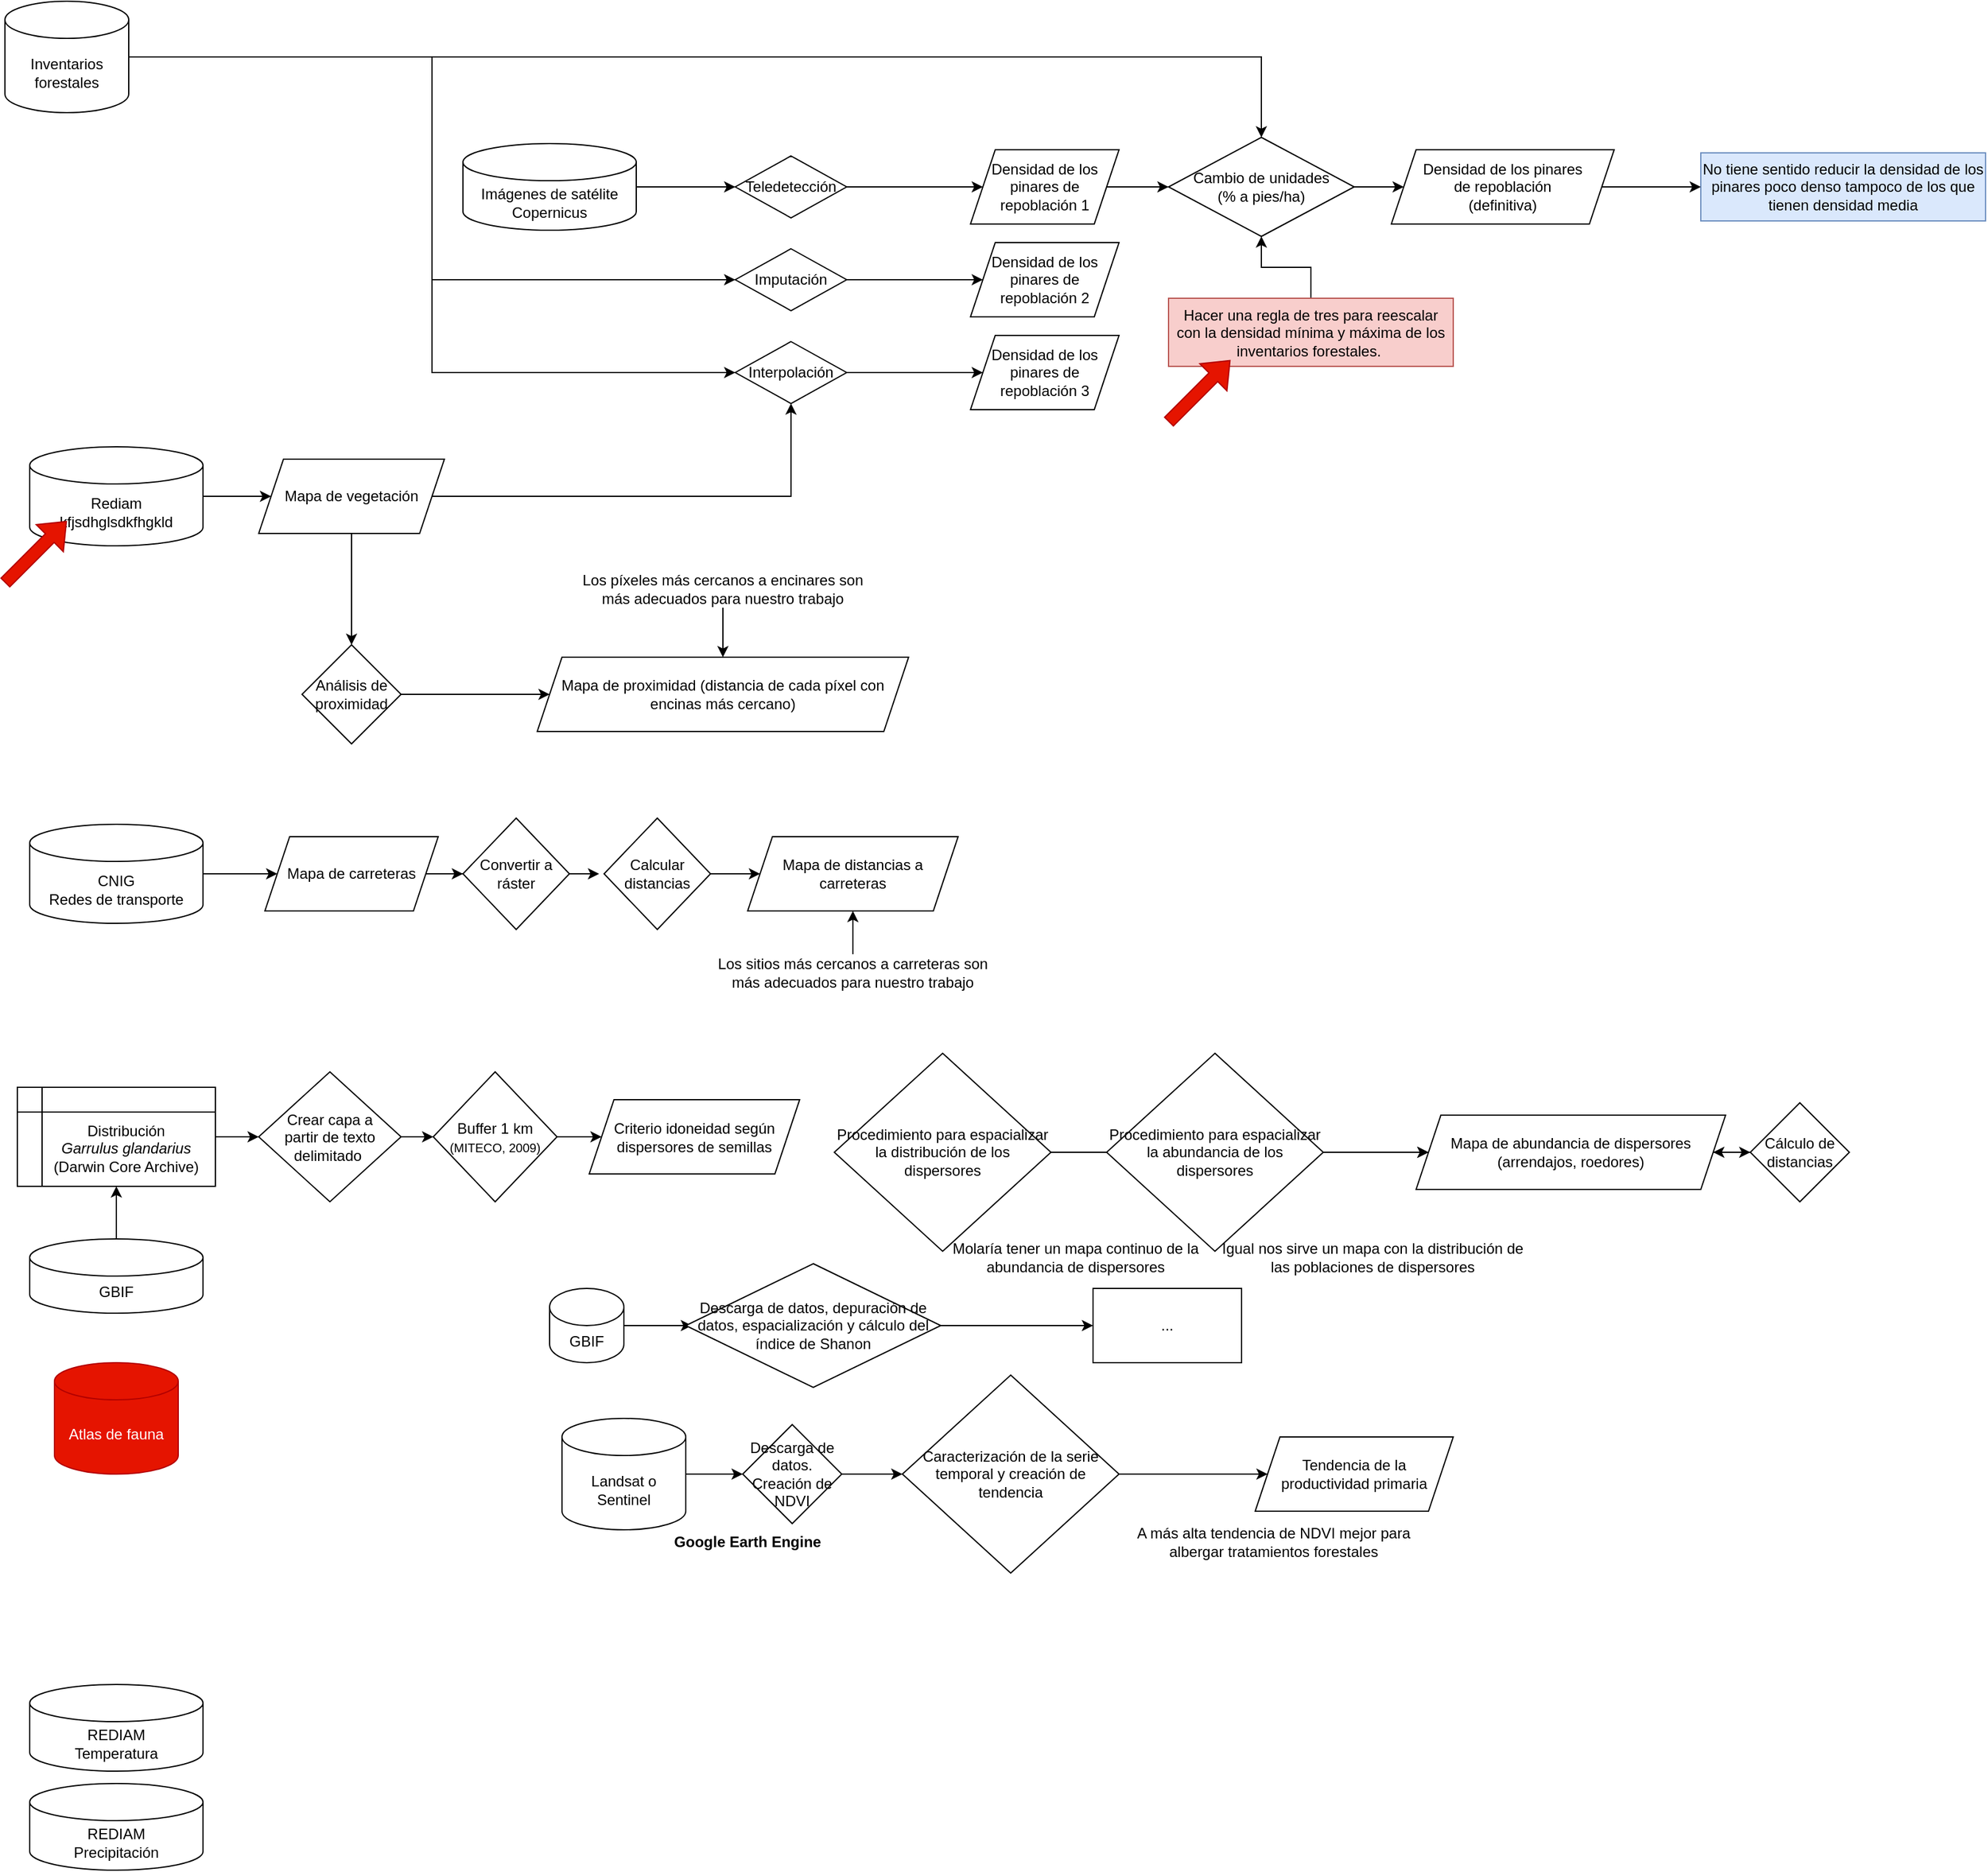<mxfile version="24.5.4" type="device">
  <diagram name="Página-1" id="E35-NctK-QVKj6qJqTT_">
    <mxGraphModel dx="2220" dy="1935" grid="1" gridSize="10" guides="1" tooltips="1" connect="1" arrows="1" fold="1" page="1" pageScale="1" pageWidth="827" pageHeight="1169" math="0" shadow="0">
      <root>
        <mxCell id="0" />
        <mxCell id="1" parent="0" />
        <mxCell id="6ymYnt-OKIHyIZnd5Fwz-16" style="edgeStyle=orthogonalEdgeStyle;rounded=0;orthogonalLoop=1;jettySize=auto;html=1;entryX=0;entryY=0.5;entryDx=0;entryDy=0;" parent="1" source="6ymYnt-OKIHyIZnd5Fwz-1" target="6ymYnt-OKIHyIZnd5Fwz-6" edge="1">
          <mxGeometry relative="1" as="geometry" />
        </mxCell>
        <mxCell id="6ymYnt-OKIHyIZnd5Fwz-17" style="edgeStyle=orthogonalEdgeStyle;rounded=0;orthogonalLoop=1;jettySize=auto;html=1;entryX=0;entryY=0.5;entryDx=0;entryDy=0;" parent="1" source="6ymYnt-OKIHyIZnd5Fwz-1" target="6ymYnt-OKIHyIZnd5Fwz-7" edge="1">
          <mxGeometry relative="1" as="geometry" />
        </mxCell>
        <mxCell id="8uNOAsqcAC4Zf92Hd2os-16" style="edgeStyle=orthogonalEdgeStyle;rounded=0;orthogonalLoop=1;jettySize=auto;html=1;" parent="1" source="6ymYnt-OKIHyIZnd5Fwz-1" target="8uNOAsqcAC4Zf92Hd2os-9" edge="1">
          <mxGeometry relative="1" as="geometry" />
        </mxCell>
        <mxCell id="6ymYnt-OKIHyIZnd5Fwz-1" value="Inventarios forestales" style="shape=cylinder3;whiteSpace=wrap;html=1;boundedLbl=1;backgroundOutline=1;size=15;" parent="1" vertex="1">
          <mxGeometry x="-280" y="-80" width="100" height="90" as="geometry" />
        </mxCell>
        <mxCell id="6ymYnt-OKIHyIZnd5Fwz-20" style="edgeStyle=orthogonalEdgeStyle;rounded=0;orthogonalLoop=1;jettySize=auto;html=1;entryX=0.5;entryY=1;entryDx=0;entryDy=0;" parent="1" source="6ymYnt-OKIHyIZnd5Fwz-2" target="6ymYnt-OKIHyIZnd5Fwz-7" edge="1">
          <mxGeometry relative="1" as="geometry" />
        </mxCell>
        <mxCell id="6ymYnt-OKIHyIZnd5Fwz-21" style="edgeStyle=orthogonalEdgeStyle;rounded=0;orthogonalLoop=1;jettySize=auto;html=1;entryX=0.5;entryY=0;entryDx=0;entryDy=0;" parent="1" source="6ymYnt-OKIHyIZnd5Fwz-2" target="6ymYnt-OKIHyIZnd5Fwz-3" edge="1">
          <mxGeometry relative="1" as="geometry" />
        </mxCell>
        <mxCell id="6ymYnt-OKIHyIZnd5Fwz-2" value="Mapa de vegetación" style="shape=parallelogram;perimeter=parallelogramPerimeter;whiteSpace=wrap;html=1;fixedSize=1;" parent="1" vertex="1">
          <mxGeometry x="-75" y="290" width="150" height="60" as="geometry" />
        </mxCell>
        <mxCell id="6ymYnt-OKIHyIZnd5Fwz-22" style="edgeStyle=orthogonalEdgeStyle;rounded=0;orthogonalLoop=1;jettySize=auto;html=1;" parent="1" source="6ymYnt-OKIHyIZnd5Fwz-3" target="6ymYnt-OKIHyIZnd5Fwz-13" edge="1">
          <mxGeometry relative="1" as="geometry" />
        </mxCell>
        <mxCell id="6ymYnt-OKIHyIZnd5Fwz-3" value="Análisis de proximidad" style="rhombus;whiteSpace=wrap;html=1;" parent="1" vertex="1">
          <mxGeometry x="-40" y="440" width="80" height="80" as="geometry" />
        </mxCell>
        <mxCell id="6ymYnt-OKIHyIZnd5Fwz-18" style="edgeStyle=orthogonalEdgeStyle;rounded=0;orthogonalLoop=1;jettySize=auto;html=1;entryX=0;entryY=0.5;entryDx=0;entryDy=0;" parent="1" source="6ymYnt-OKIHyIZnd5Fwz-6" target="6ymYnt-OKIHyIZnd5Fwz-8" edge="1">
          <mxGeometry relative="1" as="geometry" />
        </mxCell>
        <mxCell id="6ymYnt-OKIHyIZnd5Fwz-6" value="Imputación" style="rhombus;whiteSpace=wrap;html=1;" parent="1" vertex="1">
          <mxGeometry x="310" y="120" width="90" height="50" as="geometry" />
        </mxCell>
        <mxCell id="6ymYnt-OKIHyIZnd5Fwz-19" style="edgeStyle=orthogonalEdgeStyle;rounded=0;orthogonalLoop=1;jettySize=auto;html=1;entryX=0;entryY=0.5;entryDx=0;entryDy=0;" parent="1" source="6ymYnt-OKIHyIZnd5Fwz-7" target="6ymYnt-OKIHyIZnd5Fwz-11" edge="1">
          <mxGeometry relative="1" as="geometry" />
        </mxCell>
        <mxCell id="6ymYnt-OKIHyIZnd5Fwz-7" value="Interpolación" style="rhombus;whiteSpace=wrap;html=1;" parent="1" vertex="1">
          <mxGeometry x="310" y="195" width="90" height="50" as="geometry" />
        </mxCell>
        <mxCell id="6ymYnt-OKIHyIZnd5Fwz-8" value="Densidad de los pinares de repoblación 2" style="shape=parallelogram;perimeter=parallelogramPerimeter;whiteSpace=wrap;html=1;fixedSize=1;" parent="1" vertex="1">
          <mxGeometry x="500" y="115" width="120" height="60" as="geometry" />
        </mxCell>
        <mxCell id="6ymYnt-OKIHyIZnd5Fwz-9" value="No tiene sentido reducir la densidad de los pinares poco denso tampoco de los que tienen densidad media" style="text;html=1;strokeColor=#6c8ebf;fillColor=#dae8fc;align=center;verticalAlign=middle;whiteSpace=wrap;rounded=0;" parent="1" vertex="1">
          <mxGeometry x="1090" y="42.5" width="230" height="55" as="geometry" />
        </mxCell>
        <mxCell id="6ymYnt-OKIHyIZnd5Fwz-11" value="Densidad de los pinares de repoblación 3" style="shape=parallelogram;perimeter=parallelogramPerimeter;whiteSpace=wrap;html=1;fixedSize=1;" parent="1" vertex="1">
          <mxGeometry x="500" y="190" width="120" height="60" as="geometry" />
        </mxCell>
        <mxCell id="6ymYnt-OKIHyIZnd5Fwz-13" value="Mapa de proximidad (distancia de cada píxel con encinas más cercano)" style="shape=parallelogram;perimeter=parallelogramPerimeter;whiteSpace=wrap;html=1;fixedSize=1;" parent="1" vertex="1">
          <mxGeometry x="150" y="450" width="300" height="60" as="geometry" />
        </mxCell>
        <mxCell id="6ymYnt-OKIHyIZnd5Fwz-15" style="edgeStyle=orthogonalEdgeStyle;rounded=0;orthogonalLoop=1;jettySize=auto;html=1;" parent="1" source="6ymYnt-OKIHyIZnd5Fwz-14" target="6ymYnt-OKIHyIZnd5Fwz-13" edge="1">
          <mxGeometry relative="1" as="geometry" />
        </mxCell>
        <mxCell id="6ymYnt-OKIHyIZnd5Fwz-14" value="Los píxeles más cercanos a encinares son más adecuados para nuestro trabajo" style="text;html=1;strokeColor=none;fillColor=none;align=center;verticalAlign=middle;whiteSpace=wrap;rounded=0;" parent="1" vertex="1">
          <mxGeometry x="185" y="380" width="230" height="30" as="geometry" />
        </mxCell>
        <mxCell id="6ymYnt-OKIHyIZnd5Fwz-33" style="edgeStyle=orthogonalEdgeStyle;rounded=0;orthogonalLoop=1;jettySize=auto;html=1;entryX=0;entryY=0.5;entryDx=0;entryDy=0;" parent="1" source="6ymYnt-OKIHyIZnd5Fwz-23" target="6ymYnt-OKIHyIZnd5Fwz-32" edge="1">
          <mxGeometry relative="1" as="geometry" />
        </mxCell>
        <mxCell id="6ymYnt-OKIHyIZnd5Fwz-23" value="Mapa de carreteras" style="shape=parallelogram;perimeter=parallelogramPerimeter;whiteSpace=wrap;html=1;fixedSize=1;" parent="1" vertex="1">
          <mxGeometry x="-70" y="595" width="140" height="60" as="geometry" />
        </mxCell>
        <mxCell id="6ymYnt-OKIHyIZnd5Fwz-31" style="edgeStyle=orthogonalEdgeStyle;rounded=0;orthogonalLoop=1;jettySize=auto;html=1;" parent="1" edge="1">
          <mxGeometry relative="1" as="geometry">
            <mxPoint x="200" y="625" as="targetPoint" />
            <mxPoint x="170" y="625" as="sourcePoint" />
          </mxGeometry>
        </mxCell>
        <mxCell id="6ymYnt-OKIHyIZnd5Fwz-30" style="edgeStyle=orthogonalEdgeStyle;rounded=0;orthogonalLoop=1;jettySize=auto;html=1;" parent="1" source="6ymYnt-OKIHyIZnd5Fwz-25" target="6ymYnt-OKIHyIZnd5Fwz-26" edge="1">
          <mxGeometry relative="1" as="geometry" />
        </mxCell>
        <mxCell id="6ymYnt-OKIHyIZnd5Fwz-25" value="Calcular distancias" style="rhombus;whiteSpace=wrap;html=1;" parent="1" vertex="1">
          <mxGeometry x="204" y="580" width="86" height="90" as="geometry" />
        </mxCell>
        <mxCell id="6ymYnt-OKIHyIZnd5Fwz-26" value="Mapa de distancias a carreteras" style="shape=parallelogram;perimeter=parallelogramPerimeter;whiteSpace=wrap;html=1;fixedSize=1;" parent="1" vertex="1">
          <mxGeometry x="320" y="595" width="170" height="60" as="geometry" />
        </mxCell>
        <mxCell id="6ymYnt-OKIHyIZnd5Fwz-29" style="edgeStyle=orthogonalEdgeStyle;rounded=0;orthogonalLoop=1;jettySize=auto;html=1;entryX=0.5;entryY=1;entryDx=0;entryDy=0;" parent="1" source="6ymYnt-OKIHyIZnd5Fwz-27" target="6ymYnt-OKIHyIZnd5Fwz-26" edge="1">
          <mxGeometry relative="1" as="geometry" />
        </mxCell>
        <mxCell id="6ymYnt-OKIHyIZnd5Fwz-27" value="Los sitios más cercanos a carreteras son más adecuados para nuestro trabajo" style="text;html=1;strokeColor=none;fillColor=none;align=center;verticalAlign=middle;whiteSpace=wrap;rounded=0;" parent="1" vertex="1">
          <mxGeometry x="290" y="690" width="230" height="30" as="geometry" />
        </mxCell>
        <mxCell id="6ymYnt-OKIHyIZnd5Fwz-32" value="Convertir a ráster" style="rhombus;whiteSpace=wrap;html=1;" parent="1" vertex="1">
          <mxGeometry x="90" y="580" width="86" height="90" as="geometry" />
        </mxCell>
        <mxCell id="6ymYnt-OKIHyIZnd5Fwz-49" value="" style="edgeStyle=orthogonalEdgeStyle;rounded=0;orthogonalLoop=1;jettySize=auto;html=1;" parent="1" source="6ymYnt-OKIHyIZnd5Fwz-34" target="6ymYnt-OKIHyIZnd5Fwz-48" edge="1">
          <mxGeometry relative="1" as="geometry" />
        </mxCell>
        <mxCell id="6ymYnt-OKIHyIZnd5Fwz-34" value="Mapa de abundancia de dispersores (arrendajos, roedores)" style="shape=parallelogram;perimeter=parallelogramPerimeter;whiteSpace=wrap;html=1;fixedSize=1;" parent="1" vertex="1">
          <mxGeometry x="860" y="820" width="250" height="60" as="geometry" />
        </mxCell>
        <mxCell id="6ymYnt-OKIHyIZnd5Fwz-46" style="edgeStyle=orthogonalEdgeStyle;rounded=0;orthogonalLoop=1;jettySize=auto;html=1;" parent="1" source="6ymYnt-OKIHyIZnd5Fwz-37" edge="1">
          <mxGeometry relative="1" as="geometry">
            <mxPoint x="870" y="850" as="targetPoint" />
          </mxGeometry>
        </mxCell>
        <mxCell id="6ymYnt-OKIHyIZnd5Fwz-37" value="Procedimiento para espacializar la distribución de los dispersores" style="rhombus;whiteSpace=wrap;html=1;fontSize=12;" parent="1" vertex="1">
          <mxGeometry x="390" y="770" width="175" height="160" as="geometry" />
        </mxCell>
        <mxCell id="6ymYnt-OKIHyIZnd5Fwz-45" style="edgeStyle=orthogonalEdgeStyle;rounded=0;orthogonalLoop=1;jettySize=auto;html=1;entryX=0;entryY=0.5;entryDx=0;entryDy=0;" parent="1" source="6ymYnt-OKIHyIZnd5Fwz-39" target="6ymYnt-OKIHyIZnd5Fwz-34" edge="1">
          <mxGeometry relative="1" as="geometry" />
        </mxCell>
        <mxCell id="6ymYnt-OKIHyIZnd5Fwz-39" value="Procedimiento para espacializar la abundancia de los dispersores" style="rhombus;whiteSpace=wrap;html=1;fontSize=12;" parent="1" vertex="1">
          <mxGeometry x="610" y="770" width="175" height="160" as="geometry" />
        </mxCell>
        <mxCell id="6ymYnt-OKIHyIZnd5Fwz-40" value="Igual nos sirve un mapa con la distribución de las poblaciones de dispersores" style="text;html=1;strokeColor=none;fillColor=none;align=center;verticalAlign=middle;whiteSpace=wrap;rounded=0;" parent="1" vertex="1">
          <mxGeometry x="700" y="920" width="250" height="30" as="geometry" />
        </mxCell>
        <mxCell id="6ymYnt-OKIHyIZnd5Fwz-41" value="Molaría tener un mapa continuo de la abundancia de dispersores" style="text;html=1;strokeColor=none;fillColor=none;align=center;verticalAlign=middle;whiteSpace=wrap;rounded=0;" parent="1" vertex="1">
          <mxGeometry x="470" y="920" width="230" height="30" as="geometry" />
        </mxCell>
        <mxCell id="6ymYnt-OKIHyIZnd5Fwz-42" value="Atlas de fauna&lt;span style=&quot;white-space: pre;&quot;&gt;&lt;/span&gt;" style="shape=cylinder3;whiteSpace=wrap;html=1;boundedLbl=1;backgroundOutline=1;size=15;fillColor=#e51400;fontColor=#ffffff;strokeColor=#B20000;" parent="1" vertex="1">
          <mxGeometry x="-240" y="1020" width="100" height="90" as="geometry" />
        </mxCell>
        <mxCell id="6ymYnt-OKIHyIZnd5Fwz-43" value="&lt;b&gt;Google Earth Engine&lt;/b&gt;" style="text;html=1;strokeColor=none;fillColor=none;align=center;verticalAlign=middle;whiteSpace=wrap;rounded=0;" parent="1" vertex="1">
          <mxGeometry x="205" y="1150" width="230" height="30" as="geometry" />
        </mxCell>
        <mxCell id="6ymYnt-OKIHyIZnd5Fwz-51" style="edgeStyle=orthogonalEdgeStyle;rounded=0;orthogonalLoop=1;jettySize=auto;html=1;" parent="1" source="6ymYnt-OKIHyIZnd5Fwz-48" target="6ymYnt-OKIHyIZnd5Fwz-34" edge="1">
          <mxGeometry relative="1" as="geometry" />
        </mxCell>
        <mxCell id="6ymYnt-OKIHyIZnd5Fwz-48" value="Cálculo de distancias" style="rhombus;whiteSpace=wrap;html=1;" parent="1" vertex="1">
          <mxGeometry x="1130" y="810" width="80" height="80" as="geometry" />
        </mxCell>
        <mxCell id="6ymYnt-OKIHyIZnd5Fwz-54" value="" style="edgeStyle=orthogonalEdgeStyle;rounded=0;orthogonalLoop=1;jettySize=auto;html=1;" parent="1" source="6ymYnt-OKIHyIZnd5Fwz-52" target="6ymYnt-OKIHyIZnd5Fwz-53" edge="1">
          <mxGeometry relative="1" as="geometry" />
        </mxCell>
        <mxCell id="6ymYnt-OKIHyIZnd5Fwz-52" value="Landsat o Sentinel" style="shape=cylinder3;whiteSpace=wrap;html=1;boundedLbl=1;backgroundOutline=1;size=15;" parent="1" vertex="1">
          <mxGeometry x="170" y="1065" width="100" height="90" as="geometry" />
        </mxCell>
        <mxCell id="6ymYnt-OKIHyIZnd5Fwz-60" style="edgeStyle=orthogonalEdgeStyle;rounded=0;orthogonalLoop=1;jettySize=auto;html=1;entryX=0;entryY=0.5;entryDx=0;entryDy=0;" parent="1" source="6ymYnt-OKIHyIZnd5Fwz-53" target="6ymYnt-OKIHyIZnd5Fwz-57" edge="1">
          <mxGeometry relative="1" as="geometry" />
        </mxCell>
        <mxCell id="6ymYnt-OKIHyIZnd5Fwz-53" value="Descarga de datos. Creación de NDVI" style="rhombus;whiteSpace=wrap;html=1;" parent="1" vertex="1">
          <mxGeometry x="316" y="1070" width="80" height="80" as="geometry" />
        </mxCell>
        <mxCell id="6ymYnt-OKIHyIZnd5Fwz-56" value="A más alta tendencia de NDVI mejor para albergar tratamientos forestales" style="text;html=1;strokeColor=none;fillColor=none;align=center;verticalAlign=middle;whiteSpace=wrap;rounded=0;" parent="1" vertex="1">
          <mxGeometry x="630" y="1150" width="230" height="30" as="geometry" />
        </mxCell>
        <mxCell id="6ymYnt-OKIHyIZnd5Fwz-59" style="edgeStyle=orthogonalEdgeStyle;rounded=0;orthogonalLoop=1;jettySize=auto;html=1;" parent="1" source="6ymYnt-OKIHyIZnd5Fwz-57" target="6ymYnt-OKIHyIZnd5Fwz-58" edge="1">
          <mxGeometry relative="1" as="geometry" />
        </mxCell>
        <mxCell id="6ymYnt-OKIHyIZnd5Fwz-57" value="Caracterización de la serie temporal y creación de tendencia" style="rhombus;whiteSpace=wrap;html=1;fontSize=12;" parent="1" vertex="1">
          <mxGeometry x="445" y="1030" width="175" height="160" as="geometry" />
        </mxCell>
        <mxCell id="6ymYnt-OKIHyIZnd5Fwz-58" value="Tendencia de la productividad primaria" style="shape=parallelogram;perimeter=parallelogramPerimeter;whiteSpace=wrap;html=1;fixedSize=1;" parent="1" vertex="1">
          <mxGeometry x="730" y="1080" width="160" height="60" as="geometry" />
        </mxCell>
        <mxCell id="6ymYnt-OKIHyIZnd5Fwz-64" style="edgeStyle=orthogonalEdgeStyle;rounded=0;orthogonalLoop=1;jettySize=auto;html=1;entryX=0;entryY=0.5;entryDx=0;entryDy=0;" parent="1" source="6ymYnt-OKIHyIZnd5Fwz-62" edge="1">
          <mxGeometry relative="1" as="geometry">
            <mxPoint x="275" y="990" as="targetPoint" />
          </mxGeometry>
        </mxCell>
        <mxCell id="6ymYnt-OKIHyIZnd5Fwz-62" value="GBIF" style="shape=cylinder3;whiteSpace=wrap;html=1;boundedLbl=1;backgroundOutline=1;size=15;" parent="1" vertex="1">
          <mxGeometry x="160" y="960" width="60" height="60" as="geometry" />
        </mxCell>
        <mxCell id="6ymYnt-OKIHyIZnd5Fwz-68" value="" style="edgeStyle=orthogonalEdgeStyle;rounded=0;orthogonalLoop=1;jettySize=auto;html=1;" parent="1" source="6ymYnt-OKIHyIZnd5Fwz-65" target="6ymYnt-OKIHyIZnd5Fwz-67" edge="1">
          <mxGeometry relative="1" as="geometry" />
        </mxCell>
        <mxCell id="6ymYnt-OKIHyIZnd5Fwz-65" value="Descarga de datos, depuración de datos, espacialización y cálculo del índice de Shanon" style="rhombus;whiteSpace=wrap;html=1;" parent="1" vertex="1">
          <mxGeometry x="270" y="940" width="206" height="100" as="geometry" />
        </mxCell>
        <mxCell id="6ymYnt-OKIHyIZnd5Fwz-67" value="..." style="whiteSpace=wrap;html=1;" parent="1" vertex="1">
          <mxGeometry x="599" y="960" width="120" height="60" as="geometry" />
        </mxCell>
        <mxCell id="8uNOAsqcAC4Zf92Hd2os-5" style="edgeStyle=orthogonalEdgeStyle;rounded=0;orthogonalLoop=1;jettySize=auto;html=1;entryX=0;entryY=0.5;entryDx=0;entryDy=0;" parent="1" source="8uNOAsqcAC4Zf92Hd2os-1" target="8uNOAsqcAC4Zf92Hd2os-3" edge="1">
          <mxGeometry relative="1" as="geometry" />
        </mxCell>
        <mxCell id="8uNOAsqcAC4Zf92Hd2os-1" value="Imágenes de satélite Copernicus" style="shape=cylinder3;whiteSpace=wrap;html=1;boundedLbl=1;backgroundOutline=1;size=15;" parent="1" vertex="1">
          <mxGeometry x="90" y="35" width="140" height="70" as="geometry" />
        </mxCell>
        <mxCell id="8uNOAsqcAC4Zf92Hd2os-2" style="edgeStyle=orthogonalEdgeStyle;rounded=0;orthogonalLoop=1;jettySize=auto;html=1;entryX=0;entryY=0.5;entryDx=0;entryDy=0;" parent="1" source="8uNOAsqcAC4Zf92Hd2os-3" target="8uNOAsqcAC4Zf92Hd2os-4" edge="1">
          <mxGeometry relative="1" as="geometry" />
        </mxCell>
        <mxCell id="8uNOAsqcAC4Zf92Hd2os-3" value="Teledetección" style="rhombus;whiteSpace=wrap;html=1;" parent="1" vertex="1">
          <mxGeometry x="310" y="45" width="90" height="50" as="geometry" />
        </mxCell>
        <mxCell id="8uNOAsqcAC4Zf92Hd2os-11" style="edgeStyle=orthogonalEdgeStyle;rounded=0;orthogonalLoop=1;jettySize=auto;html=1;entryX=0;entryY=0.5;entryDx=0;entryDy=0;" parent="1" source="8uNOAsqcAC4Zf92Hd2os-4" target="8uNOAsqcAC4Zf92Hd2os-9" edge="1">
          <mxGeometry relative="1" as="geometry" />
        </mxCell>
        <mxCell id="8uNOAsqcAC4Zf92Hd2os-4" value="Densidad de los pinares de repoblación 1" style="shape=parallelogram;perimeter=parallelogramPerimeter;whiteSpace=wrap;html=1;fixedSize=1;" parent="1" vertex="1">
          <mxGeometry x="500" y="40" width="120" height="60" as="geometry" />
        </mxCell>
        <mxCell id="8uNOAsqcAC4Zf92Hd2os-13" value="" style="edgeStyle=orthogonalEdgeStyle;rounded=0;orthogonalLoop=1;jettySize=auto;html=1;" parent="1" source="8uNOAsqcAC4Zf92Hd2os-9" edge="1">
          <mxGeometry relative="1" as="geometry">
            <mxPoint x="850" y="70" as="targetPoint" />
          </mxGeometry>
        </mxCell>
        <mxCell id="8uNOAsqcAC4Zf92Hd2os-9" value="Cambio de unidades&lt;div&gt;(% a pies/ha)&lt;/div&gt;" style="rhombus;whiteSpace=wrap;html=1;" parent="1" vertex="1">
          <mxGeometry x="660" y="30" width="150" height="80" as="geometry" />
        </mxCell>
        <mxCell id="8uNOAsqcAC4Zf92Hd2os-15" style="edgeStyle=orthogonalEdgeStyle;rounded=0;orthogonalLoop=1;jettySize=auto;html=1;entryX=0.5;entryY=1;entryDx=0;entryDy=0;" parent="1" source="8uNOAsqcAC4Zf92Hd2os-14" target="8uNOAsqcAC4Zf92Hd2os-9" edge="1">
          <mxGeometry relative="1" as="geometry" />
        </mxCell>
        <mxCell id="8uNOAsqcAC4Zf92Hd2os-14" value="Hacer una regla de tres para reescalar con la densidad mínima y máxima de los inventarios forestales.&amp;nbsp;" style="text;html=1;strokeColor=#b85450;fillColor=#f8cecc;align=center;verticalAlign=middle;whiteSpace=wrap;rounded=0;" parent="1" vertex="1">
          <mxGeometry x="660" y="160" width="230" height="55" as="geometry" />
        </mxCell>
        <mxCell id="8uNOAsqcAC4Zf92Hd2os-19" style="edgeStyle=orthogonalEdgeStyle;rounded=0;orthogonalLoop=1;jettySize=auto;html=1;entryX=0;entryY=0.5;entryDx=0;entryDy=0;" parent="1" source="8uNOAsqcAC4Zf92Hd2os-18" target="6ymYnt-OKIHyIZnd5Fwz-9" edge="1">
          <mxGeometry relative="1" as="geometry" />
        </mxCell>
        <mxCell id="8uNOAsqcAC4Zf92Hd2os-18" value="Densidad de los pinares&lt;div&gt;de repoblación&lt;div&gt;(definitiva)&lt;/div&gt;&lt;/div&gt;" style="shape=parallelogram;perimeter=parallelogramPerimeter;whiteSpace=wrap;html=1;fixedSize=1;" parent="1" vertex="1">
          <mxGeometry x="840" y="40" width="180" height="60" as="geometry" />
        </mxCell>
        <mxCell id="FolasR7Gj44QnJgW1C1z-1" value="" style="shape=flexArrow;endArrow=classic;html=1;rounded=0;fillColor=#e51400;strokeColor=#B20000;" parent="1" edge="1">
          <mxGeometry width="50" height="50" relative="1" as="geometry">
            <mxPoint x="660" y="260" as="sourcePoint" />
            <mxPoint x="710" y="210" as="targetPoint" />
          </mxGeometry>
        </mxCell>
        <mxCell id="FolasR7Gj44QnJgW1C1z-4" style="edgeStyle=orthogonalEdgeStyle;rounded=0;orthogonalLoop=1;jettySize=auto;html=1;entryX=0;entryY=0.5;entryDx=0;entryDy=0;" parent="1" source="FolasR7Gj44QnJgW1C1z-3" target="6ymYnt-OKIHyIZnd5Fwz-23" edge="1">
          <mxGeometry relative="1" as="geometry" />
        </mxCell>
        <mxCell id="FolasR7Gj44QnJgW1C1z-3" value="CNIG&lt;div&gt;Redes de transporte&lt;/div&gt;" style="shape=cylinder3;whiteSpace=wrap;html=1;boundedLbl=1;backgroundOutline=1;size=15;" parent="1" vertex="1">
          <mxGeometry x="-260" y="585" width="140" height="80" as="geometry" />
        </mxCell>
        <mxCell id="FolasR7Gj44QnJgW1C1z-6" style="edgeStyle=orthogonalEdgeStyle;rounded=0;orthogonalLoop=1;jettySize=auto;html=1;entryX=0;entryY=0.5;entryDx=0;entryDy=0;" parent="1" source="FolasR7Gj44QnJgW1C1z-5" target="6ymYnt-OKIHyIZnd5Fwz-2" edge="1">
          <mxGeometry relative="1" as="geometry" />
        </mxCell>
        <mxCell id="FolasR7Gj44QnJgW1C1z-5" value="Rediam&lt;div&gt;kfjsdhglsdkfhgkld&lt;/div&gt;" style="shape=cylinder3;whiteSpace=wrap;html=1;boundedLbl=1;backgroundOutline=1;size=15;" parent="1" vertex="1">
          <mxGeometry x="-260" y="280" width="140" height="80" as="geometry" />
        </mxCell>
        <mxCell id="FolasR7Gj44QnJgW1C1z-2" value="" style="shape=flexArrow;endArrow=classic;html=1;rounded=0;fillColor=#e51400;strokeColor=#B20000;" parent="1" edge="1">
          <mxGeometry width="50" height="50" relative="1" as="geometry">
            <mxPoint x="-280" y="390" as="sourcePoint" />
            <mxPoint x="-230" y="340" as="targetPoint" />
          </mxGeometry>
        </mxCell>
        <mxCell id="FolasR7Gj44QnJgW1C1z-10" style="edgeStyle=orthogonalEdgeStyle;rounded=0;orthogonalLoop=1;jettySize=auto;html=1;" parent="1" source="FolasR7Gj44QnJgW1C1z-7" target="FolasR7Gj44QnJgW1C1z-9" edge="1">
          <mxGeometry relative="1" as="geometry" />
        </mxCell>
        <mxCell id="FolasR7Gj44QnJgW1C1z-7" value="GBIF" style="shape=cylinder3;whiteSpace=wrap;html=1;boundedLbl=1;backgroundOutline=1;size=15;" parent="1" vertex="1">
          <mxGeometry x="-260" y="920" width="140" height="60" as="geometry" />
        </mxCell>
        <mxCell id="FolasR7Gj44QnJgW1C1z-18" style="edgeStyle=orthogonalEdgeStyle;rounded=0;orthogonalLoop=1;jettySize=auto;html=1;" parent="1" source="FolasR7Gj44QnJgW1C1z-9" target="FolasR7Gj44QnJgW1C1z-11" edge="1">
          <mxGeometry relative="1" as="geometry">
            <mxPoint x="-80" y="837.5" as="targetPoint" />
          </mxGeometry>
        </mxCell>
        <mxCell id="FolasR7Gj44QnJgW1C1z-9" value="Distribución&lt;div&gt;&lt;i&gt;Garrulus glandarius&lt;/i&gt;&lt;div&gt;(Darwin Core Archive)&lt;/div&gt;&lt;/div&gt;" style="shape=internalStorage;whiteSpace=wrap;html=1;backgroundOutline=1;verticalAlign=middle;align=center;spacingRight=0;spacingLeft=16;spacingTop=18;" parent="1" vertex="1">
          <mxGeometry x="-270" y="797.5" width="160" height="80" as="geometry" />
        </mxCell>
        <mxCell id="FolasR7Gj44QnJgW1C1z-14" style="edgeStyle=orthogonalEdgeStyle;rounded=0;orthogonalLoop=1;jettySize=auto;html=1;entryX=0;entryY=0.5;entryDx=0;entryDy=0;" parent="1" source="FolasR7Gj44QnJgW1C1z-11" target="FolasR7Gj44QnJgW1C1z-13" edge="1">
          <mxGeometry relative="1" as="geometry" />
        </mxCell>
        <mxCell id="FolasR7Gj44QnJgW1C1z-11" value="Crear capa a&lt;div&gt;partir de texto delimitado&amp;nbsp;&lt;/div&gt;" style="rhombus;whiteSpace=wrap;html=1;" parent="1" vertex="1">
          <mxGeometry x="-75" y="785" width="115" height="105" as="geometry" />
        </mxCell>
        <mxCell id="FolasR7Gj44QnJgW1C1z-16" style="edgeStyle=orthogonalEdgeStyle;rounded=0;orthogonalLoop=1;jettySize=auto;html=1;entryX=0;entryY=0.5;entryDx=0;entryDy=0;" parent="1" source="FolasR7Gj44QnJgW1C1z-13" target="FolasR7Gj44QnJgW1C1z-15" edge="1">
          <mxGeometry relative="1" as="geometry" />
        </mxCell>
        <mxCell id="FolasR7Gj44QnJgW1C1z-13" value="&lt;font style=&quot;font-size: 12px;&quot;&gt;Buffer 1 km&lt;/font&gt;&lt;font style=&quot;font-size: 10px;&quot;&gt; (MITECO, 2009)&lt;/font&gt;" style="rhombus;whiteSpace=wrap;html=1;" parent="1" vertex="1">
          <mxGeometry x="66" y="785" width="100" height="105" as="geometry" />
        </mxCell>
        <mxCell id="FolasR7Gj44QnJgW1C1z-15" value="Criterio idoneidad según dispersores de semillas" style="shape=parallelogram;perimeter=parallelogramPerimeter;whiteSpace=wrap;html=1;fixedSize=1;" parent="1" vertex="1">
          <mxGeometry x="192" y="807.5" width="170" height="60" as="geometry" />
        </mxCell>
        <mxCell id="xoff0rQmzDAOq9qUsHs6-2" value="&lt;div&gt;REDIAM&lt;/div&gt;&lt;div&gt;Temperatura&lt;/div&gt;" style="shape=cylinder3;whiteSpace=wrap;html=1;boundedLbl=1;backgroundOutline=1;size=15;" vertex="1" parent="1">
          <mxGeometry x="-260" y="1280" width="140" height="70" as="geometry" />
        </mxCell>
        <mxCell id="xoff0rQmzDAOq9qUsHs6-3" value="&lt;div&gt;REDIAM&lt;/div&gt;&lt;div&gt;Precipitación&lt;/div&gt;" style="shape=cylinder3;whiteSpace=wrap;html=1;boundedLbl=1;backgroundOutline=1;size=15;" vertex="1" parent="1">
          <mxGeometry x="-260" y="1360" width="140" height="70" as="geometry" />
        </mxCell>
      </root>
    </mxGraphModel>
  </diagram>
</mxfile>
